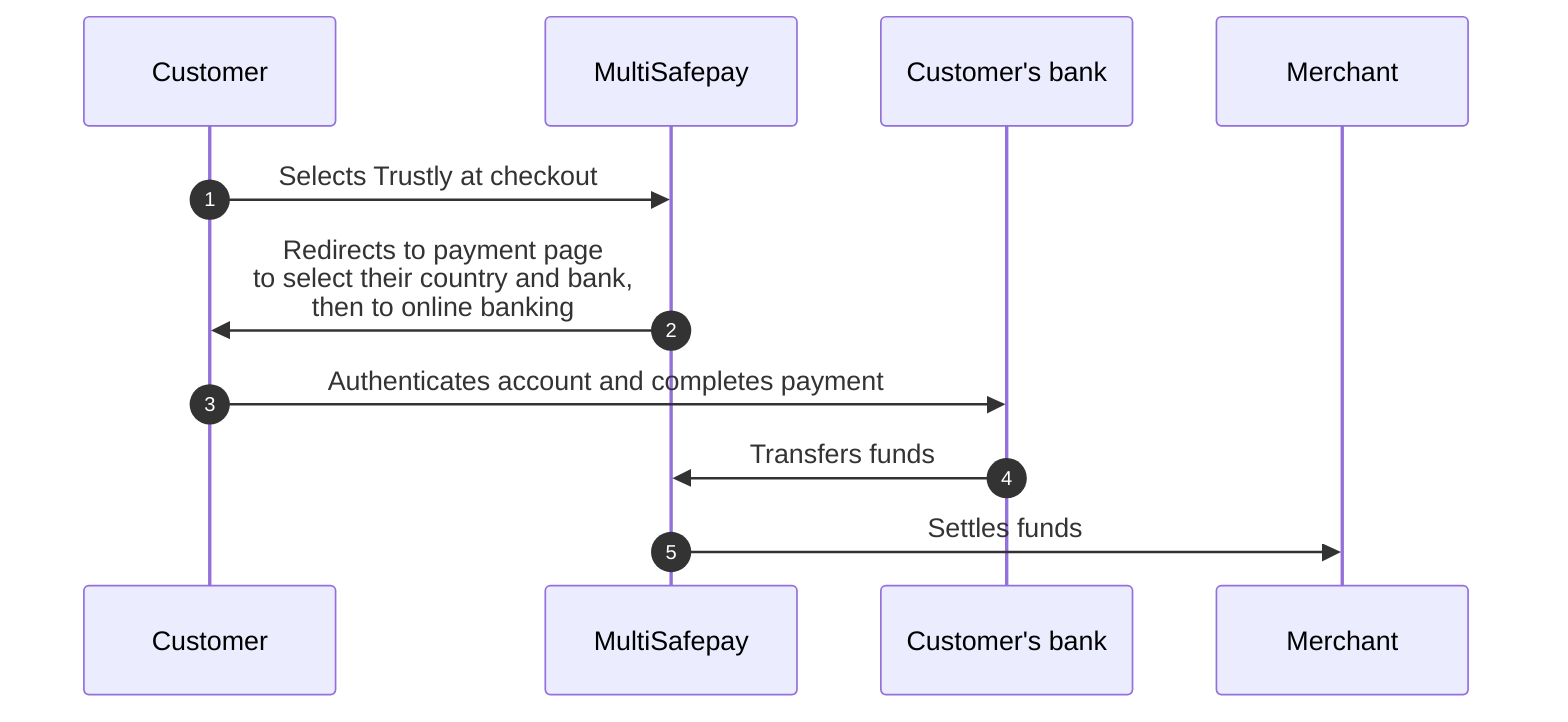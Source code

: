 sequenceDiagram
    autonumber
    participant C as Customer
    participant Mu as MultiSafepay
    participant CB as Customer's bank
    participant Me as Merchant

    C->>Mu: Selects Trustly at checkout
    Mu->>C: Redirects to payment page <br> to select their country and bank, <br> then to online banking
    C->>CB: Authenticates account and completes payment
    CB->>Mu: Transfers funds 
    Mu->>Me: Settles funds
